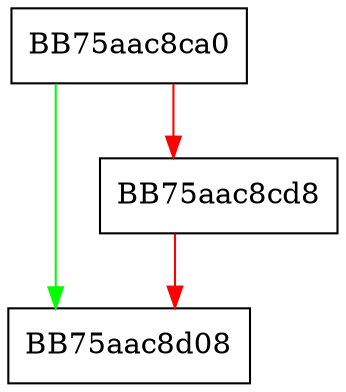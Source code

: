 digraph Init {
  node [shape="box"];
  graph [splines=ortho];
  BB75aac8ca0 -> BB75aac8d08 [color="green"];
  BB75aac8ca0 -> BB75aac8cd8 [color="red"];
  BB75aac8cd8 -> BB75aac8d08 [color="red"];
}